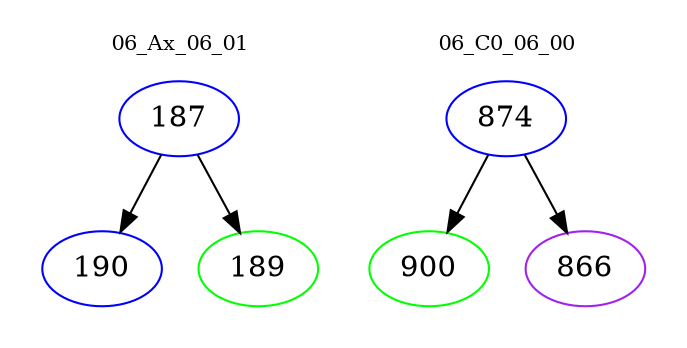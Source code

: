 digraph{
subgraph cluster_0 {
color = white
label = "06_Ax_06_01";
fontsize=10;
T0_187 [label="187", color="blue"]
T0_187 -> T0_190 [color="black"]
T0_190 [label="190", color="blue"]
T0_187 -> T0_189 [color="black"]
T0_189 [label="189", color="green"]
}
subgraph cluster_1 {
color = white
label = "06_C0_06_00";
fontsize=10;
T1_874 [label="874", color="blue"]
T1_874 -> T1_900 [color="black"]
T1_900 [label="900", color="green"]
T1_874 -> T1_866 [color="black"]
T1_866 [label="866", color="purple"]
}
}
